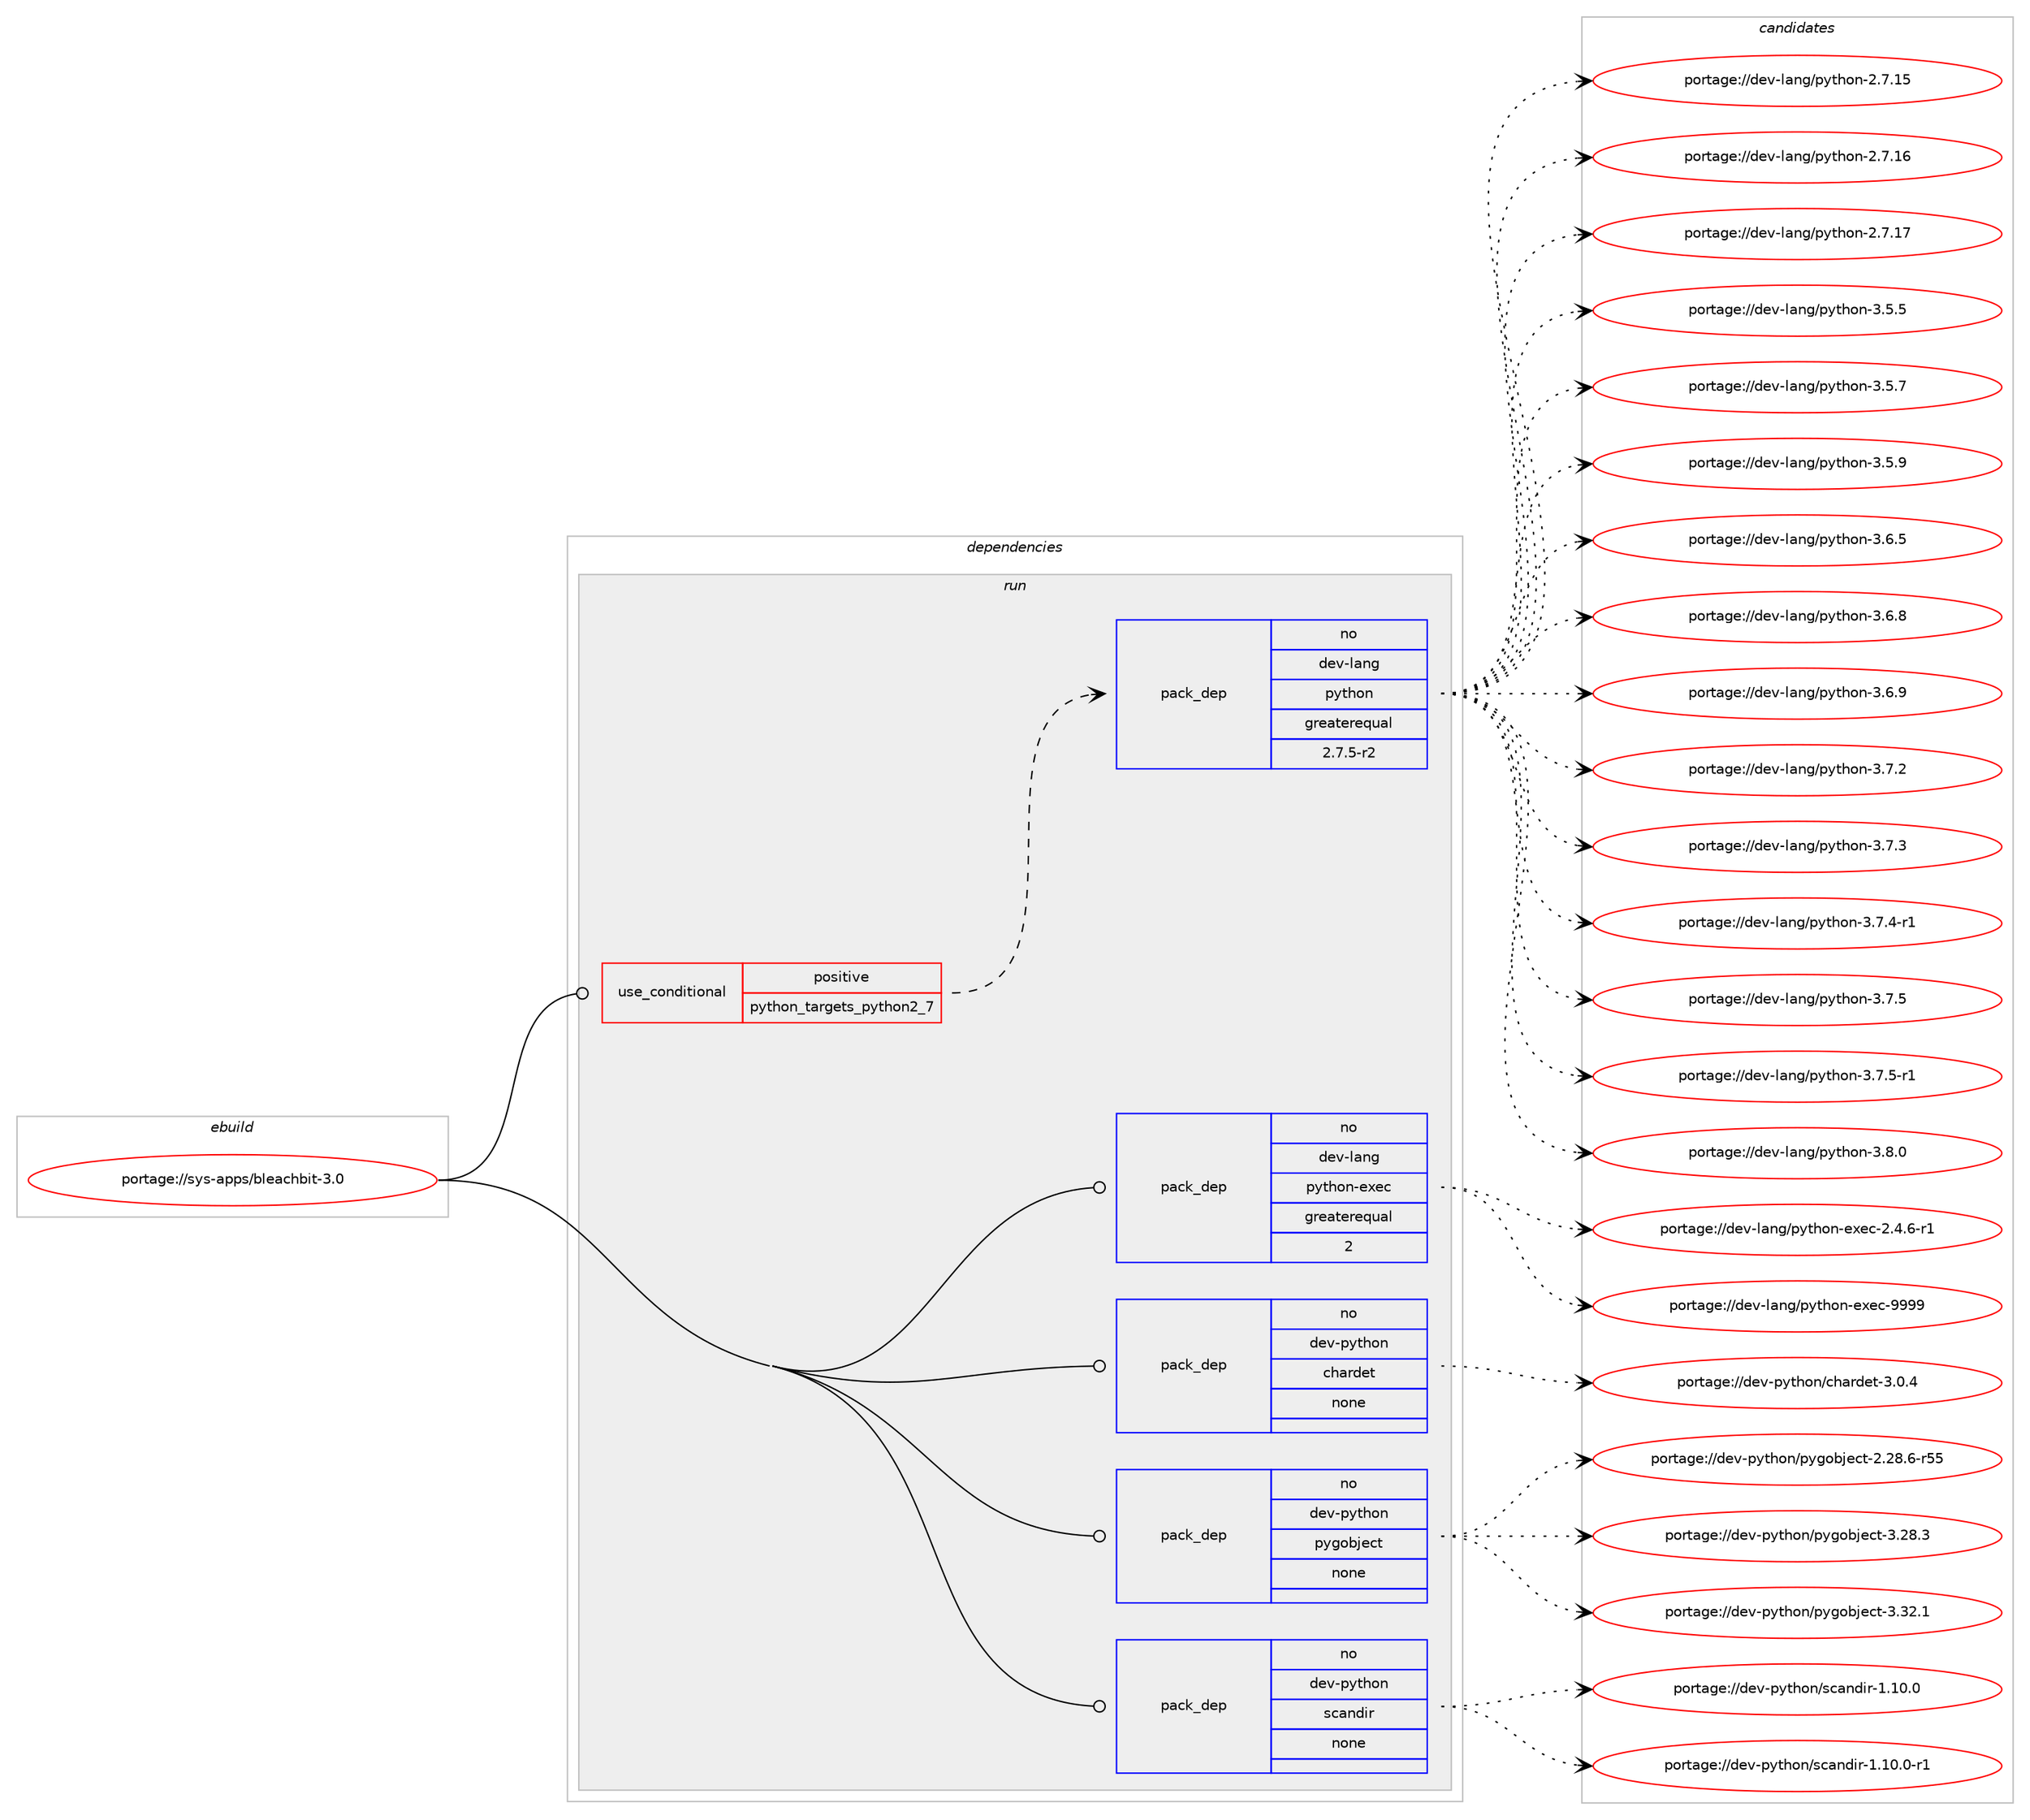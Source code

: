 digraph prolog {

# *************
# Graph options
# *************

newrank=true;
concentrate=true;
compound=true;
graph [rankdir=LR,fontname=Helvetica,fontsize=10,ranksep=1.5];#, ranksep=2.5, nodesep=0.2];
edge  [arrowhead=vee];
node  [fontname=Helvetica,fontsize=10];

# **********
# The ebuild
# **********

subgraph cluster_leftcol {
color=gray;
rank=same;
label=<<i>ebuild</i>>;
id [label="portage://sys-apps/bleachbit-3.0", color=red, width=4, href="../sys-apps/bleachbit-3.0.svg"];
}

# ****************
# The dependencies
# ****************

subgraph cluster_midcol {
color=gray;
label=<<i>dependencies</i>>;
subgraph cluster_compile {
fillcolor="#eeeeee";
style=filled;
label=<<i>compile</i>>;
}
subgraph cluster_compileandrun {
fillcolor="#eeeeee";
style=filled;
label=<<i>compile and run</i>>;
}
subgraph cluster_run {
fillcolor="#eeeeee";
style=filled;
label=<<i>run</i>>;
subgraph cond98757 {
dependency406769 [label=<<TABLE BORDER="0" CELLBORDER="1" CELLSPACING="0" CELLPADDING="4"><TR><TD ROWSPAN="3" CELLPADDING="10">use_conditional</TD></TR><TR><TD>positive</TD></TR><TR><TD>python_targets_python2_7</TD></TR></TABLE>>, shape=none, color=red];
subgraph pack301219 {
dependency406770 [label=<<TABLE BORDER="0" CELLBORDER="1" CELLSPACING="0" CELLPADDING="4" WIDTH="220"><TR><TD ROWSPAN="6" CELLPADDING="30">pack_dep</TD></TR><TR><TD WIDTH="110">no</TD></TR><TR><TD>dev-lang</TD></TR><TR><TD>python</TD></TR><TR><TD>greaterequal</TD></TR><TR><TD>2.7.5-r2</TD></TR></TABLE>>, shape=none, color=blue];
}
dependency406769:e -> dependency406770:w [weight=20,style="dashed",arrowhead="vee"];
}
id:e -> dependency406769:w [weight=20,style="solid",arrowhead="odot"];
subgraph pack301220 {
dependency406771 [label=<<TABLE BORDER="0" CELLBORDER="1" CELLSPACING="0" CELLPADDING="4" WIDTH="220"><TR><TD ROWSPAN="6" CELLPADDING="30">pack_dep</TD></TR><TR><TD WIDTH="110">no</TD></TR><TR><TD>dev-lang</TD></TR><TR><TD>python-exec</TD></TR><TR><TD>greaterequal</TD></TR><TR><TD>2</TD></TR></TABLE>>, shape=none, color=blue];
}
id:e -> dependency406771:w [weight=20,style="solid",arrowhead="odot"];
subgraph pack301221 {
dependency406772 [label=<<TABLE BORDER="0" CELLBORDER="1" CELLSPACING="0" CELLPADDING="4" WIDTH="220"><TR><TD ROWSPAN="6" CELLPADDING="30">pack_dep</TD></TR><TR><TD WIDTH="110">no</TD></TR><TR><TD>dev-python</TD></TR><TR><TD>chardet</TD></TR><TR><TD>none</TD></TR><TR><TD></TD></TR></TABLE>>, shape=none, color=blue];
}
id:e -> dependency406772:w [weight=20,style="solid",arrowhead="odot"];
subgraph pack301222 {
dependency406773 [label=<<TABLE BORDER="0" CELLBORDER="1" CELLSPACING="0" CELLPADDING="4" WIDTH="220"><TR><TD ROWSPAN="6" CELLPADDING="30">pack_dep</TD></TR><TR><TD WIDTH="110">no</TD></TR><TR><TD>dev-python</TD></TR><TR><TD>pygobject</TD></TR><TR><TD>none</TD></TR><TR><TD></TD></TR></TABLE>>, shape=none, color=blue];
}
id:e -> dependency406773:w [weight=20,style="solid",arrowhead="odot"];
subgraph pack301223 {
dependency406774 [label=<<TABLE BORDER="0" CELLBORDER="1" CELLSPACING="0" CELLPADDING="4" WIDTH="220"><TR><TD ROWSPAN="6" CELLPADDING="30">pack_dep</TD></TR><TR><TD WIDTH="110">no</TD></TR><TR><TD>dev-python</TD></TR><TR><TD>scandir</TD></TR><TR><TD>none</TD></TR><TR><TD></TD></TR></TABLE>>, shape=none, color=blue];
}
id:e -> dependency406774:w [weight=20,style="solid",arrowhead="odot"];
}
}

# **************
# The candidates
# **************

subgraph cluster_choices {
rank=same;
color=gray;
label=<<i>candidates</i>>;

subgraph choice301219 {
color=black;
nodesep=1;
choiceportage10010111845108971101034711212111610411111045504655464953 [label="portage://dev-lang/python-2.7.15", color=red, width=4,href="../dev-lang/python-2.7.15.svg"];
choiceportage10010111845108971101034711212111610411111045504655464954 [label="portage://dev-lang/python-2.7.16", color=red, width=4,href="../dev-lang/python-2.7.16.svg"];
choiceportage10010111845108971101034711212111610411111045504655464955 [label="portage://dev-lang/python-2.7.17", color=red, width=4,href="../dev-lang/python-2.7.17.svg"];
choiceportage100101118451089711010347112121116104111110455146534653 [label="portage://dev-lang/python-3.5.5", color=red, width=4,href="../dev-lang/python-3.5.5.svg"];
choiceportage100101118451089711010347112121116104111110455146534655 [label="portage://dev-lang/python-3.5.7", color=red, width=4,href="../dev-lang/python-3.5.7.svg"];
choiceportage100101118451089711010347112121116104111110455146534657 [label="portage://dev-lang/python-3.5.9", color=red, width=4,href="../dev-lang/python-3.5.9.svg"];
choiceportage100101118451089711010347112121116104111110455146544653 [label="portage://dev-lang/python-3.6.5", color=red, width=4,href="../dev-lang/python-3.6.5.svg"];
choiceportage100101118451089711010347112121116104111110455146544656 [label="portage://dev-lang/python-3.6.8", color=red, width=4,href="../dev-lang/python-3.6.8.svg"];
choiceportage100101118451089711010347112121116104111110455146544657 [label="portage://dev-lang/python-3.6.9", color=red, width=4,href="../dev-lang/python-3.6.9.svg"];
choiceportage100101118451089711010347112121116104111110455146554650 [label="portage://dev-lang/python-3.7.2", color=red, width=4,href="../dev-lang/python-3.7.2.svg"];
choiceportage100101118451089711010347112121116104111110455146554651 [label="portage://dev-lang/python-3.7.3", color=red, width=4,href="../dev-lang/python-3.7.3.svg"];
choiceportage1001011184510897110103471121211161041111104551465546524511449 [label="portage://dev-lang/python-3.7.4-r1", color=red, width=4,href="../dev-lang/python-3.7.4-r1.svg"];
choiceportage100101118451089711010347112121116104111110455146554653 [label="portage://dev-lang/python-3.7.5", color=red, width=4,href="../dev-lang/python-3.7.5.svg"];
choiceportage1001011184510897110103471121211161041111104551465546534511449 [label="portage://dev-lang/python-3.7.5-r1", color=red, width=4,href="../dev-lang/python-3.7.5-r1.svg"];
choiceportage100101118451089711010347112121116104111110455146564648 [label="portage://dev-lang/python-3.8.0", color=red, width=4,href="../dev-lang/python-3.8.0.svg"];
dependency406770:e -> choiceportage10010111845108971101034711212111610411111045504655464953:w [style=dotted,weight="100"];
dependency406770:e -> choiceportage10010111845108971101034711212111610411111045504655464954:w [style=dotted,weight="100"];
dependency406770:e -> choiceportage10010111845108971101034711212111610411111045504655464955:w [style=dotted,weight="100"];
dependency406770:e -> choiceportage100101118451089711010347112121116104111110455146534653:w [style=dotted,weight="100"];
dependency406770:e -> choiceportage100101118451089711010347112121116104111110455146534655:w [style=dotted,weight="100"];
dependency406770:e -> choiceportage100101118451089711010347112121116104111110455146534657:w [style=dotted,weight="100"];
dependency406770:e -> choiceportage100101118451089711010347112121116104111110455146544653:w [style=dotted,weight="100"];
dependency406770:e -> choiceportage100101118451089711010347112121116104111110455146544656:w [style=dotted,weight="100"];
dependency406770:e -> choiceportage100101118451089711010347112121116104111110455146544657:w [style=dotted,weight="100"];
dependency406770:e -> choiceportage100101118451089711010347112121116104111110455146554650:w [style=dotted,weight="100"];
dependency406770:e -> choiceportage100101118451089711010347112121116104111110455146554651:w [style=dotted,weight="100"];
dependency406770:e -> choiceportage1001011184510897110103471121211161041111104551465546524511449:w [style=dotted,weight="100"];
dependency406770:e -> choiceportage100101118451089711010347112121116104111110455146554653:w [style=dotted,weight="100"];
dependency406770:e -> choiceportage1001011184510897110103471121211161041111104551465546534511449:w [style=dotted,weight="100"];
dependency406770:e -> choiceportage100101118451089711010347112121116104111110455146564648:w [style=dotted,weight="100"];
}
subgraph choice301220 {
color=black;
nodesep=1;
choiceportage10010111845108971101034711212111610411111045101120101994550465246544511449 [label="portage://dev-lang/python-exec-2.4.6-r1", color=red, width=4,href="../dev-lang/python-exec-2.4.6-r1.svg"];
choiceportage10010111845108971101034711212111610411111045101120101994557575757 [label="portage://dev-lang/python-exec-9999", color=red, width=4,href="../dev-lang/python-exec-9999.svg"];
dependency406771:e -> choiceportage10010111845108971101034711212111610411111045101120101994550465246544511449:w [style=dotted,weight="100"];
dependency406771:e -> choiceportage10010111845108971101034711212111610411111045101120101994557575757:w [style=dotted,weight="100"];
}
subgraph choice301221 {
color=black;
nodesep=1;
choiceportage10010111845112121116104111110479910497114100101116455146484652 [label="portage://dev-python/chardet-3.0.4", color=red, width=4,href="../dev-python/chardet-3.0.4.svg"];
dependency406772:e -> choiceportage10010111845112121116104111110479910497114100101116455146484652:w [style=dotted,weight="100"];
}
subgraph choice301222 {
color=black;
nodesep=1;
choiceportage1001011184511212111610411111047112121103111981061019911645504650564654451145353 [label="portage://dev-python/pygobject-2.28.6-r55", color=red, width=4,href="../dev-python/pygobject-2.28.6-r55.svg"];
choiceportage1001011184511212111610411111047112121103111981061019911645514650564651 [label="portage://dev-python/pygobject-3.28.3", color=red, width=4,href="../dev-python/pygobject-3.28.3.svg"];
choiceportage1001011184511212111610411111047112121103111981061019911645514651504649 [label="portage://dev-python/pygobject-3.32.1", color=red, width=4,href="../dev-python/pygobject-3.32.1.svg"];
dependency406773:e -> choiceportage1001011184511212111610411111047112121103111981061019911645504650564654451145353:w [style=dotted,weight="100"];
dependency406773:e -> choiceportage1001011184511212111610411111047112121103111981061019911645514650564651:w [style=dotted,weight="100"];
dependency406773:e -> choiceportage1001011184511212111610411111047112121103111981061019911645514651504649:w [style=dotted,weight="100"];
}
subgraph choice301223 {
color=black;
nodesep=1;
choiceportage1001011184511212111610411111047115999711010010511445494649484648 [label="portage://dev-python/scandir-1.10.0", color=red, width=4,href="../dev-python/scandir-1.10.0.svg"];
choiceportage10010111845112121116104111110471159997110100105114454946494846484511449 [label="portage://dev-python/scandir-1.10.0-r1", color=red, width=4,href="../dev-python/scandir-1.10.0-r1.svg"];
dependency406774:e -> choiceportage1001011184511212111610411111047115999711010010511445494649484648:w [style=dotted,weight="100"];
dependency406774:e -> choiceportage10010111845112121116104111110471159997110100105114454946494846484511449:w [style=dotted,weight="100"];
}
}

}

